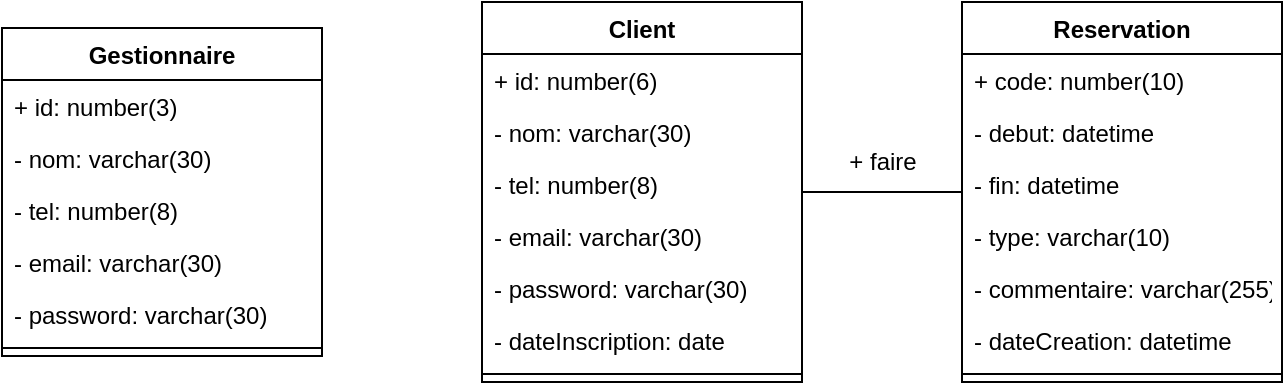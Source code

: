 <mxfile version="16.1.0" type="github">
  <diagram id="C5RBs43oDa-KdzZeNtuy" name="class diagram">
    <mxGraphModel dx="1102" dy="621" grid="1" gridSize="10" guides="1" tooltips="1" connect="1" arrows="1" fold="1" page="1" pageScale="1" pageWidth="827" pageHeight="1169" math="0" shadow="0">
      <root>
        <mxCell id="WIyWlLk6GJQsqaUBKTNV-0" />
        <mxCell id="WIyWlLk6GJQsqaUBKTNV-1" parent="WIyWlLk6GJQsqaUBKTNV-0" />
        <mxCell id="isnGYJDWgvOpfaBv6R8y-28" value="Client" style="swimlane;fontStyle=1;align=center;verticalAlign=top;childLayout=stackLayout;horizontal=1;startSize=26;horizontalStack=0;resizeParent=1;resizeParentMax=0;resizeLast=0;collapsible=1;marginBottom=0;" parent="WIyWlLk6GJQsqaUBKTNV-1" vertex="1">
          <mxGeometry x="320" y="360" width="160" height="190" as="geometry" />
        </mxCell>
        <mxCell id="isnGYJDWgvOpfaBv6R8y-38" value="+ id: number(6)" style="text;strokeColor=none;fillColor=none;align=left;verticalAlign=top;spacingLeft=4;spacingRight=4;overflow=hidden;rotatable=0;points=[[0,0.5],[1,0.5]];portConstraint=eastwest;" parent="isnGYJDWgvOpfaBv6R8y-28" vertex="1">
          <mxGeometry y="26" width="160" height="26" as="geometry" />
        </mxCell>
        <mxCell id="isnGYJDWgvOpfaBv6R8y-33" value="- nom: varchar(30)" style="text;strokeColor=none;fillColor=none;align=left;verticalAlign=top;spacingLeft=4;spacingRight=4;overflow=hidden;rotatable=0;points=[[0,0.5],[1,0.5]];portConstraint=eastwest;" parent="isnGYJDWgvOpfaBv6R8y-28" vertex="1">
          <mxGeometry y="52" width="160" height="26" as="geometry" />
        </mxCell>
        <mxCell id="isnGYJDWgvOpfaBv6R8y-34" value="- tel: number(8)" style="text;strokeColor=none;fillColor=none;align=left;verticalAlign=top;spacingLeft=4;spacingRight=4;overflow=hidden;rotatable=0;points=[[0,0.5],[1,0.5]];portConstraint=eastwest;" parent="isnGYJDWgvOpfaBv6R8y-28" vertex="1">
          <mxGeometry y="78" width="160" height="26" as="geometry" />
        </mxCell>
        <mxCell id="isnGYJDWgvOpfaBv6R8y-35" value="- email: varchar(30)" style="text;strokeColor=none;fillColor=none;align=left;verticalAlign=top;spacingLeft=4;spacingRight=4;overflow=hidden;rotatable=0;points=[[0,0.5],[1,0.5]];portConstraint=eastwest;" parent="isnGYJDWgvOpfaBv6R8y-28" vertex="1">
          <mxGeometry y="104" width="160" height="26" as="geometry" />
        </mxCell>
        <mxCell id="isnGYJDWgvOpfaBv6R8y-36" value="- password: varchar(30)" style="text;strokeColor=none;fillColor=none;align=left;verticalAlign=top;spacingLeft=4;spacingRight=4;overflow=hidden;rotatable=0;points=[[0,0.5],[1,0.5]];portConstraint=eastwest;" parent="isnGYJDWgvOpfaBv6R8y-28" vertex="1">
          <mxGeometry y="130" width="160" height="26" as="geometry" />
        </mxCell>
        <mxCell id="isnGYJDWgvOpfaBv6R8y-37" value="- dateInscription: date" style="text;strokeColor=none;fillColor=none;align=left;verticalAlign=top;spacingLeft=4;spacingRight=4;overflow=hidden;rotatable=0;points=[[0,0.5],[1,0.5]];portConstraint=eastwest;" parent="isnGYJDWgvOpfaBv6R8y-28" vertex="1">
          <mxGeometry y="156" width="160" height="26" as="geometry" />
        </mxCell>
        <mxCell id="isnGYJDWgvOpfaBv6R8y-30" value="" style="line;strokeWidth=1;fillColor=none;align=left;verticalAlign=middle;spacingTop=-1;spacingLeft=3;spacingRight=3;rotatable=0;labelPosition=right;points=[];portConstraint=eastwest;" parent="isnGYJDWgvOpfaBv6R8y-28" vertex="1">
          <mxGeometry y="182" width="160" height="8" as="geometry" />
        </mxCell>
        <mxCell id="isnGYJDWgvOpfaBv6R8y-39" value="Gestionnaire" style="swimlane;fontStyle=1;align=center;verticalAlign=top;childLayout=stackLayout;horizontal=1;startSize=26;horizontalStack=0;resizeParent=1;resizeParentMax=0;resizeLast=0;collapsible=1;marginBottom=0;" parent="WIyWlLk6GJQsqaUBKTNV-1" vertex="1">
          <mxGeometry x="80" y="373" width="160" height="164" as="geometry" />
        </mxCell>
        <mxCell id="isnGYJDWgvOpfaBv6R8y-40" value="+ id: number(3)" style="text;strokeColor=none;fillColor=none;align=left;verticalAlign=top;spacingLeft=4;spacingRight=4;overflow=hidden;rotatable=0;points=[[0,0.5],[1,0.5]];portConstraint=eastwest;" parent="isnGYJDWgvOpfaBv6R8y-39" vertex="1">
          <mxGeometry y="26" width="160" height="26" as="geometry" />
        </mxCell>
        <mxCell id="isnGYJDWgvOpfaBv6R8y-41" value="- nom: varchar(30)" style="text;strokeColor=none;fillColor=none;align=left;verticalAlign=top;spacingLeft=4;spacingRight=4;overflow=hidden;rotatable=0;points=[[0,0.5],[1,0.5]];portConstraint=eastwest;" parent="isnGYJDWgvOpfaBv6R8y-39" vertex="1">
          <mxGeometry y="52" width="160" height="26" as="geometry" />
        </mxCell>
        <mxCell id="isnGYJDWgvOpfaBv6R8y-42" value="- tel: number(8)" style="text;strokeColor=none;fillColor=none;align=left;verticalAlign=top;spacingLeft=4;spacingRight=4;overflow=hidden;rotatable=0;points=[[0,0.5],[1,0.5]];portConstraint=eastwest;" parent="isnGYJDWgvOpfaBv6R8y-39" vertex="1">
          <mxGeometry y="78" width="160" height="26" as="geometry" />
        </mxCell>
        <mxCell id="isnGYJDWgvOpfaBv6R8y-43" value="- email: varchar(30)" style="text;strokeColor=none;fillColor=none;align=left;verticalAlign=top;spacingLeft=4;spacingRight=4;overflow=hidden;rotatable=0;points=[[0,0.5],[1,0.5]];portConstraint=eastwest;" parent="isnGYJDWgvOpfaBv6R8y-39" vertex="1">
          <mxGeometry y="104" width="160" height="26" as="geometry" />
        </mxCell>
        <mxCell id="isnGYJDWgvOpfaBv6R8y-44" value="- password: varchar(30)" style="text;strokeColor=none;fillColor=none;align=left;verticalAlign=top;spacingLeft=4;spacingRight=4;overflow=hidden;rotatable=0;points=[[0,0.5],[1,0.5]];portConstraint=eastwest;" parent="isnGYJDWgvOpfaBv6R8y-39" vertex="1">
          <mxGeometry y="130" width="160" height="26" as="geometry" />
        </mxCell>
        <mxCell id="isnGYJDWgvOpfaBv6R8y-46" value="" style="line;strokeWidth=1;fillColor=none;align=left;verticalAlign=middle;spacingTop=-1;spacingLeft=3;spacingRight=3;rotatable=0;labelPosition=right;points=[];portConstraint=eastwest;" parent="isnGYJDWgvOpfaBv6R8y-39" vertex="1">
          <mxGeometry y="156" width="160" height="8" as="geometry" />
        </mxCell>
        <mxCell id="isnGYJDWgvOpfaBv6R8y-47" value="Reservation" style="swimlane;fontStyle=1;align=center;verticalAlign=top;childLayout=stackLayout;horizontal=1;startSize=26;horizontalStack=0;resizeParent=1;resizeParentMax=0;resizeLast=0;collapsible=1;marginBottom=0;" parent="WIyWlLk6GJQsqaUBKTNV-1" vertex="1">
          <mxGeometry x="560" y="360" width="160" height="190" as="geometry" />
        </mxCell>
        <mxCell id="isnGYJDWgvOpfaBv6R8y-48" value="+ code: number(10)" style="text;strokeColor=none;fillColor=none;align=left;verticalAlign=top;spacingLeft=4;spacingRight=4;overflow=hidden;rotatable=0;points=[[0,0.5],[1,0.5]];portConstraint=eastwest;" parent="isnGYJDWgvOpfaBv6R8y-47" vertex="1">
          <mxGeometry y="26" width="160" height="26" as="geometry" />
        </mxCell>
        <mxCell id="isnGYJDWgvOpfaBv6R8y-49" value="- debut: datetime" style="text;strokeColor=none;fillColor=none;align=left;verticalAlign=top;spacingLeft=4;spacingRight=4;overflow=hidden;rotatable=0;points=[[0,0.5],[1,0.5]];portConstraint=eastwest;" parent="isnGYJDWgvOpfaBv6R8y-47" vertex="1">
          <mxGeometry y="52" width="160" height="26" as="geometry" />
        </mxCell>
        <mxCell id="isnGYJDWgvOpfaBv6R8y-50" value="- fin: datetime" style="text;strokeColor=none;fillColor=none;align=left;verticalAlign=top;spacingLeft=4;spacingRight=4;overflow=hidden;rotatable=0;points=[[0,0.5],[1,0.5]];portConstraint=eastwest;" parent="isnGYJDWgvOpfaBv6R8y-47" vertex="1">
          <mxGeometry y="78" width="160" height="26" as="geometry" />
        </mxCell>
        <mxCell id="isnGYJDWgvOpfaBv6R8y-51" value="- type: varchar(10)" style="text;strokeColor=none;fillColor=none;align=left;verticalAlign=top;spacingLeft=4;spacingRight=4;overflow=hidden;rotatable=0;points=[[0,0.5],[1,0.5]];portConstraint=eastwest;" parent="isnGYJDWgvOpfaBv6R8y-47" vertex="1">
          <mxGeometry y="104" width="160" height="26" as="geometry" />
        </mxCell>
        <mxCell id="isnGYJDWgvOpfaBv6R8y-52" value="- commentaire: varchar(255)" style="text;strokeColor=none;fillColor=none;align=left;verticalAlign=top;spacingLeft=4;spacingRight=4;overflow=hidden;rotatable=0;points=[[0,0.5],[1,0.5]];portConstraint=eastwest;" parent="isnGYJDWgvOpfaBv6R8y-47" vertex="1">
          <mxGeometry y="130" width="160" height="26" as="geometry" />
        </mxCell>
        <mxCell id="isnGYJDWgvOpfaBv6R8y-57" value="- dateCreation: datetime" style="text;strokeColor=none;fillColor=none;align=left;verticalAlign=top;spacingLeft=4;spacingRight=4;overflow=hidden;rotatable=0;points=[[0,0.5],[1,0.5]];portConstraint=eastwest;" parent="isnGYJDWgvOpfaBv6R8y-47" vertex="1">
          <mxGeometry y="156" width="160" height="26" as="geometry" />
        </mxCell>
        <mxCell id="isnGYJDWgvOpfaBv6R8y-54" value="" style="line;strokeWidth=1;fillColor=none;align=left;verticalAlign=middle;spacingTop=-1;spacingLeft=3;spacingRight=3;rotatable=0;labelPosition=right;points=[];portConstraint=eastwest;" parent="isnGYJDWgvOpfaBv6R8y-47" vertex="1">
          <mxGeometry y="182" width="160" height="8" as="geometry" />
        </mxCell>
        <mxCell id="isnGYJDWgvOpfaBv6R8y-55" style="edgeStyle=orthogonalEdgeStyle;rounded=0;orthogonalLoop=1;jettySize=auto;html=1;endArrow=none;endFill=0;" parent="WIyWlLk6GJQsqaUBKTNV-1" source="isnGYJDWgvOpfaBv6R8y-28" target="isnGYJDWgvOpfaBv6R8y-47" edge="1">
          <mxGeometry relative="1" as="geometry" />
        </mxCell>
        <mxCell id="isnGYJDWgvOpfaBv6R8y-56" value="+ faire" style="text;html=1;align=center;verticalAlign=middle;resizable=0;points=[];autosize=1;strokeColor=none;fillColor=none;" parent="WIyWlLk6GJQsqaUBKTNV-1" vertex="1">
          <mxGeometry x="495" y="430" width="50" height="20" as="geometry" />
        </mxCell>
      </root>
    </mxGraphModel>
  </diagram>
</mxfile>
